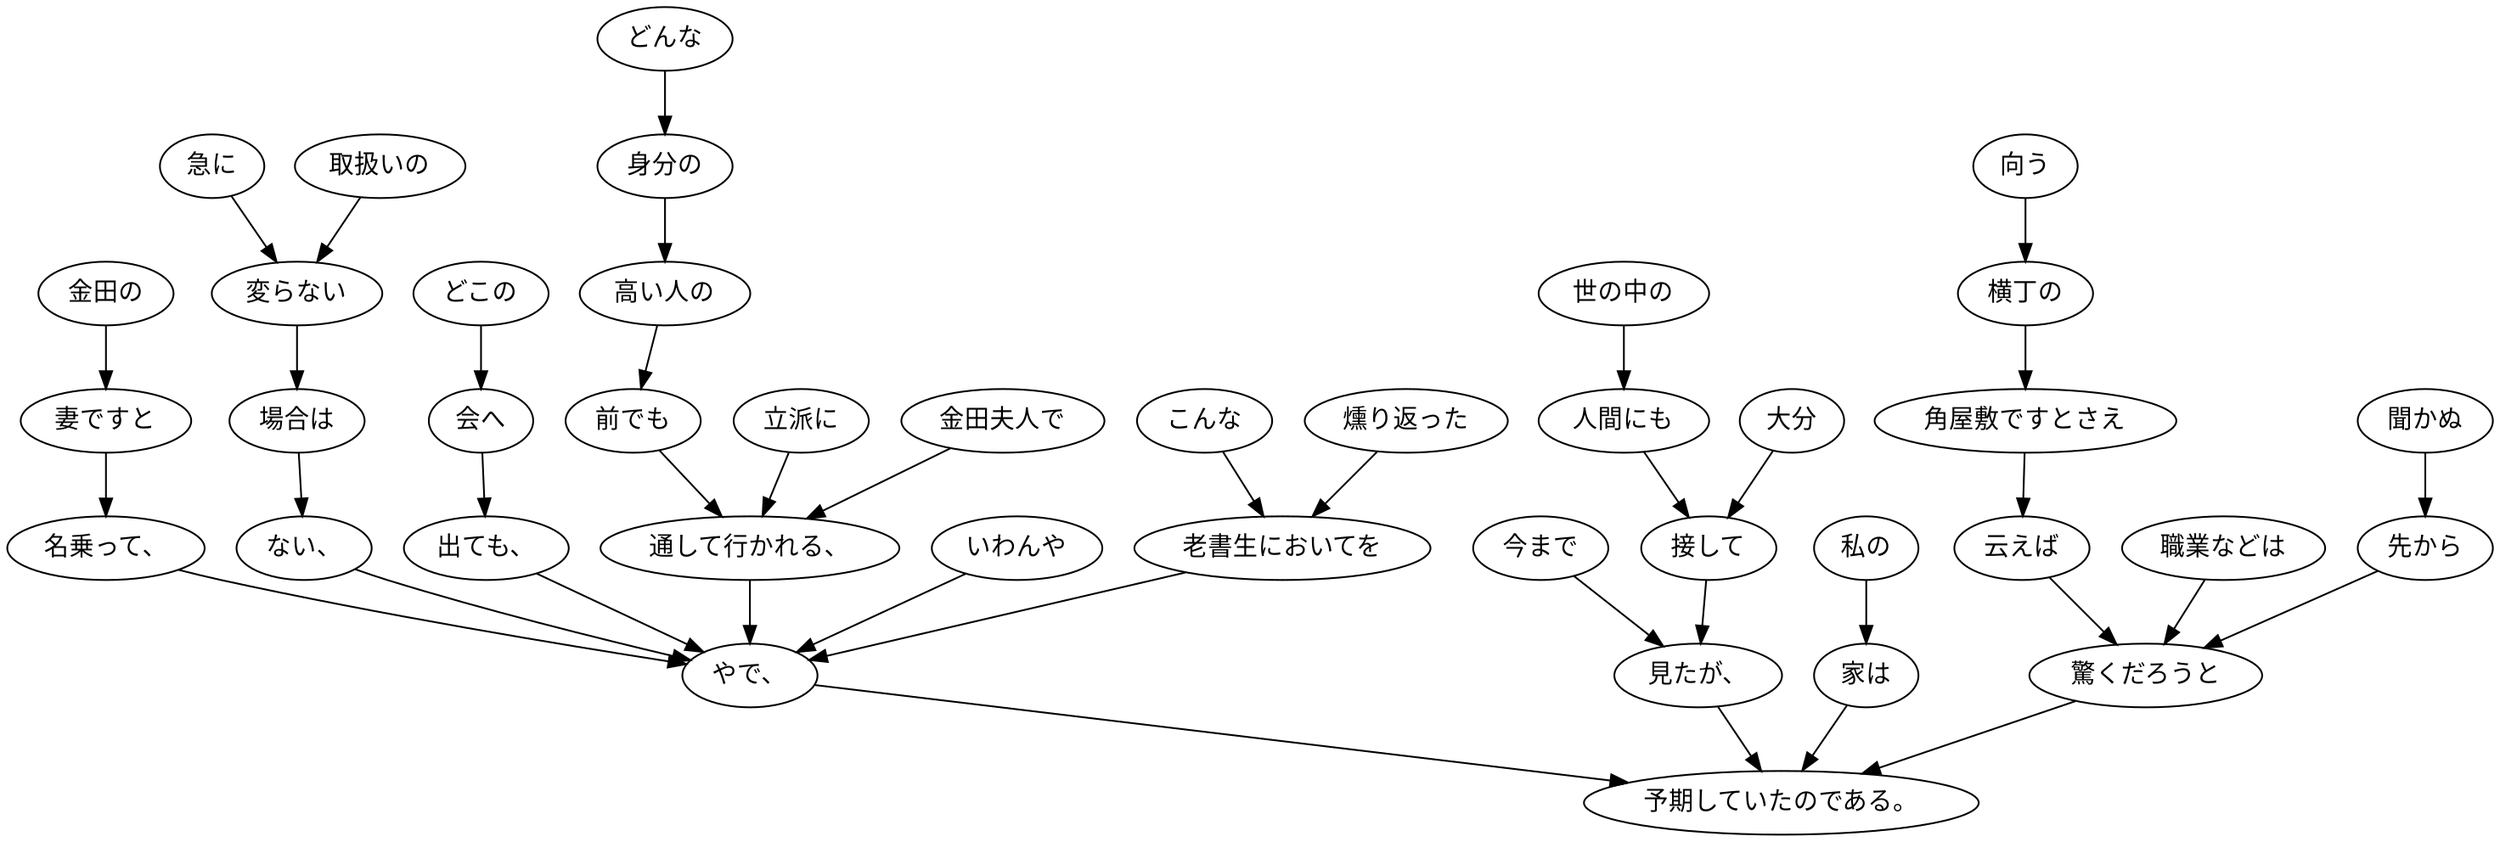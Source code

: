 digraph graph1604 {
	node0 [label="今まで"];
	node1 [label="世の中の"];
	node2 [label="人間にも"];
	node3 [label="大分"];
	node4 [label="接して"];
	node5 [label="見たが、"];
	node6 [label="金田の"];
	node7 [label="妻ですと"];
	node8 [label="名乗って、"];
	node9 [label="急に"];
	node10 [label="取扱いの"];
	node11 [label="変らない"];
	node12 [label="場合は"];
	node13 [label="ない、"];
	node14 [label="どこの"];
	node15 [label="会へ"];
	node16 [label="出ても、"];
	node17 [label="どんな"];
	node18 [label="身分の"];
	node19 [label="高い人の"];
	node20 [label="前でも"];
	node21 [label="立派に"];
	node22 [label="金田夫人で"];
	node23 [label="通して行かれる、"];
	node24 [label="いわんや"];
	node25 [label="こんな"];
	node26 [label="燻り返った"];
	node27 [label="老書生においてを"];
	node28 [label="やで、"];
	node29 [label="私の"];
	node30 [label="家は"];
	node31 [label="向う"];
	node32 [label="横丁の"];
	node33 [label="角屋敷ですとさえ"];
	node34 [label="云えば"];
	node35 [label="職業などは"];
	node36 [label="聞かぬ"];
	node37 [label="先から"];
	node38 [label="驚くだろうと"];
	node39 [label="予期していたのである。"];
	node0 -> node5;
	node1 -> node2;
	node2 -> node4;
	node3 -> node4;
	node4 -> node5;
	node5 -> node39;
	node6 -> node7;
	node7 -> node8;
	node8 -> node28;
	node9 -> node11;
	node10 -> node11;
	node11 -> node12;
	node12 -> node13;
	node13 -> node28;
	node14 -> node15;
	node15 -> node16;
	node16 -> node28;
	node17 -> node18;
	node18 -> node19;
	node19 -> node20;
	node20 -> node23;
	node21 -> node23;
	node22 -> node23;
	node23 -> node28;
	node24 -> node28;
	node25 -> node27;
	node26 -> node27;
	node27 -> node28;
	node28 -> node39;
	node29 -> node30;
	node30 -> node39;
	node31 -> node32;
	node32 -> node33;
	node33 -> node34;
	node34 -> node38;
	node35 -> node38;
	node36 -> node37;
	node37 -> node38;
	node38 -> node39;
}
